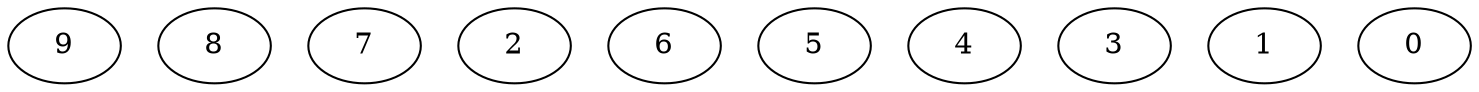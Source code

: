 digraph "Independent_Nodes_10_WeightType_Random#3" {
	9 [Weight=4, Start=13, Processor=3];
	8 [Weight=6, Start=10, Processor=1];
	7 [Weight=3, Start=13, Processor=2];
	2 [Weight=9, Start=4, Processor=3];
	6 [Weight=4, Start=0, Processor=3];
	5 [Weight=10, Start=3, Processor=2];
	4 [Weight=3, Start=0, Processor=2];
	3 [Weight=10, Start=6, Processor=0];
	1 [Weight=10, Start=0, Processor=1];
	0 [Weight=6, Start=0, Processor=0];
}